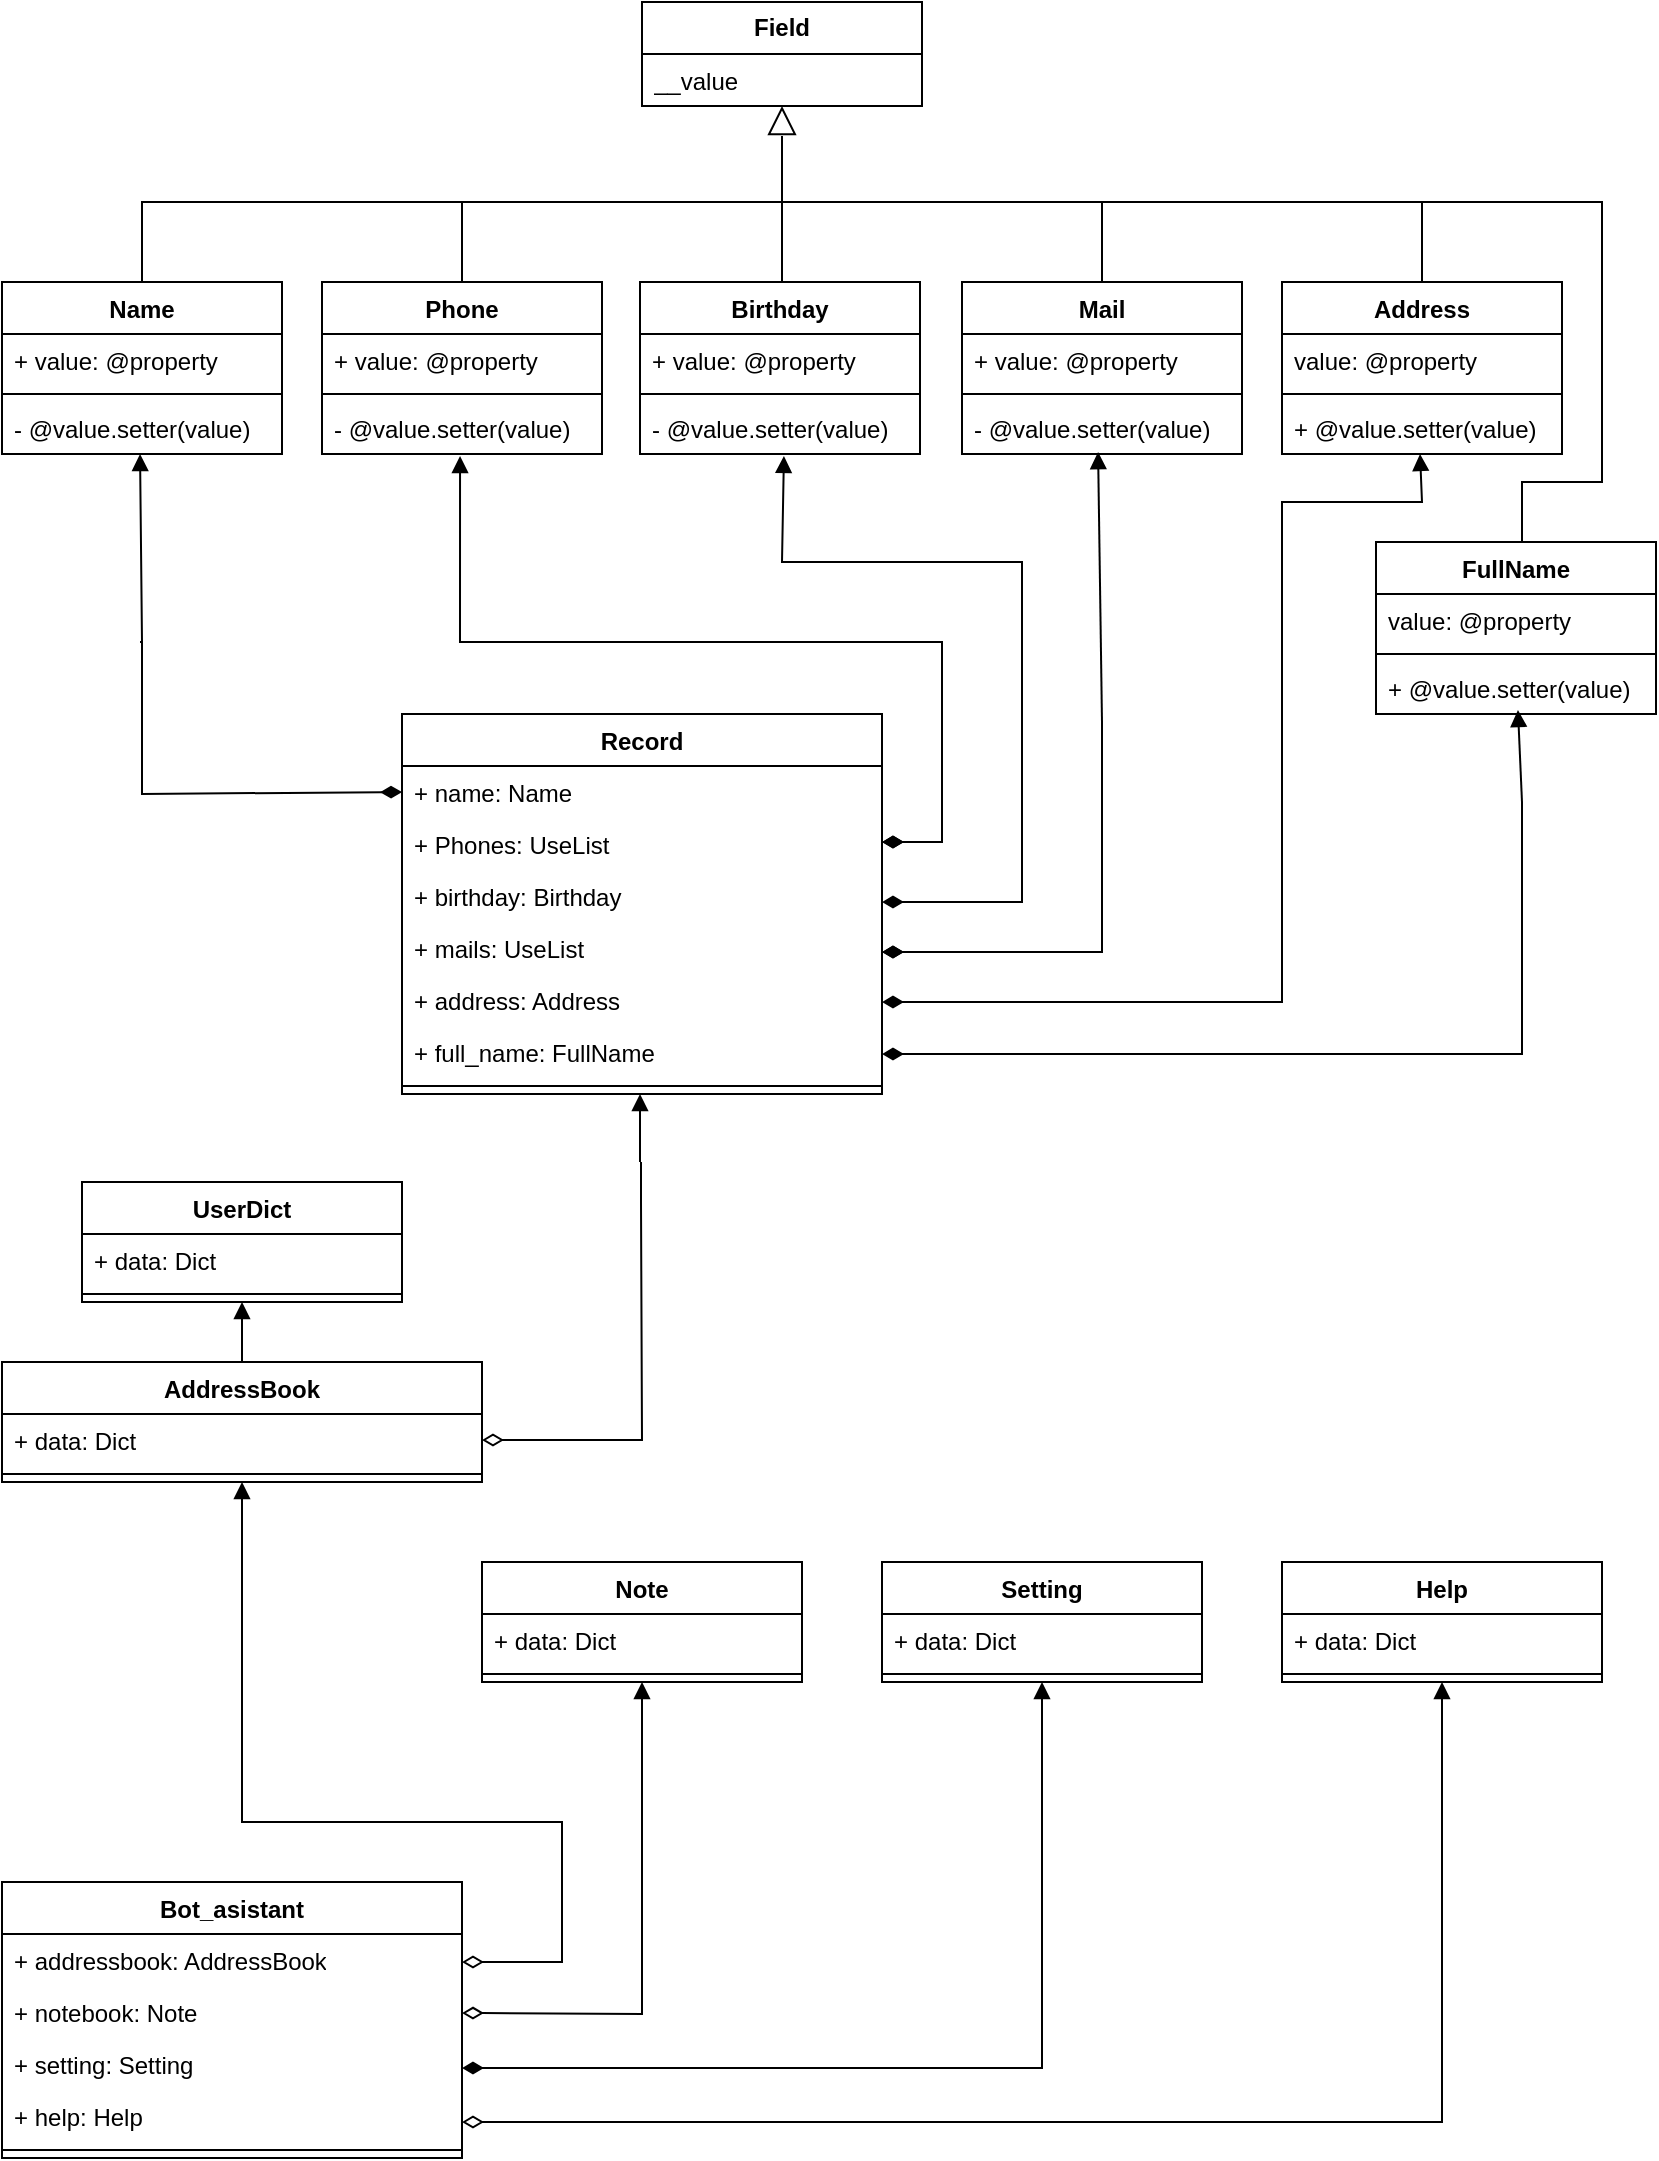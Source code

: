 <mxfile version="21.4.0" type="device">
  <diagram id="C5RBs43oDa-KdzZeNtuy" name="Page-1">
    <mxGraphModel dx="1434" dy="764" grid="1" gridSize="10" guides="1" tooltips="1" connect="1" arrows="1" fold="1" page="1" pageScale="1" pageWidth="827" pageHeight="1169" math="0" shadow="0">
      <root>
        <mxCell id="WIyWlLk6GJQsqaUBKTNV-0" />
        <mxCell id="WIyWlLk6GJQsqaUBKTNV-1" parent="WIyWlLk6GJQsqaUBKTNV-0" />
        <mxCell id="6pzcDdcNmTCKrj9XFWIm-0" value="&lt;b&gt;Field&lt;/b&gt;" style="swimlane;fontStyle=0;childLayout=stackLayout;horizontal=1;startSize=26;fillColor=none;horizontalStack=0;resizeParent=1;resizeParentMax=0;resizeLast=0;collapsible=1;marginBottom=0;whiteSpace=wrap;html=1;" parent="WIyWlLk6GJQsqaUBKTNV-1" vertex="1">
          <mxGeometry x="320" width="140" height="52" as="geometry" />
        </mxCell>
        <mxCell id="6pzcDdcNmTCKrj9XFWIm-1" value="__value" style="text;strokeColor=none;fillColor=none;align=left;verticalAlign=top;spacingLeft=4;spacingRight=4;overflow=hidden;rotatable=0;points=[[0,0.5],[1,0.5]];portConstraint=eastwest;whiteSpace=wrap;html=1;" parent="6pzcDdcNmTCKrj9XFWIm-0" vertex="1">
          <mxGeometry y="26" width="140" height="26" as="geometry" />
        </mxCell>
        <mxCell id="6pzcDdcNmTCKrj9XFWIm-8" value="Name" style="swimlane;fontStyle=1;align=center;verticalAlign=top;childLayout=stackLayout;horizontal=1;startSize=26;horizontalStack=0;resizeParent=1;resizeParentMax=0;resizeLast=0;collapsible=1;marginBottom=0;whiteSpace=wrap;html=1;" parent="WIyWlLk6GJQsqaUBKTNV-1" vertex="1">
          <mxGeometry y="140" width="140" height="86" as="geometry" />
        </mxCell>
        <mxCell id="6pzcDdcNmTCKrj9XFWIm-9" value="+ value: @property" style="text;strokeColor=none;fillColor=none;align=left;verticalAlign=top;spacingLeft=4;spacingRight=4;overflow=hidden;rotatable=0;points=[[0,0.5],[1,0.5]];portConstraint=eastwest;whiteSpace=wrap;html=1;" parent="6pzcDdcNmTCKrj9XFWIm-8" vertex="1">
          <mxGeometry y="26" width="140" height="26" as="geometry" />
        </mxCell>
        <mxCell id="6pzcDdcNmTCKrj9XFWIm-10" value="" style="line;strokeWidth=1;fillColor=none;align=left;verticalAlign=middle;spacingTop=-1;spacingLeft=3;spacingRight=3;rotatable=0;labelPosition=right;points=[];portConstraint=eastwest;strokeColor=inherit;" parent="6pzcDdcNmTCKrj9XFWIm-8" vertex="1">
          <mxGeometry y="52" width="140" height="8" as="geometry" />
        </mxCell>
        <mxCell id="6pzcDdcNmTCKrj9XFWIm-11" value="- @value.setter(value)" style="text;strokeColor=none;fillColor=none;align=left;verticalAlign=top;spacingLeft=4;spacingRight=4;overflow=hidden;rotatable=0;points=[[0,0.5],[1,0.5]];portConstraint=eastwest;whiteSpace=wrap;html=1;" parent="6pzcDdcNmTCKrj9XFWIm-8" vertex="1">
          <mxGeometry y="60" width="140" height="26" as="geometry" />
        </mxCell>
        <mxCell id="6pzcDdcNmTCKrj9XFWIm-12" value="Phone" style="swimlane;fontStyle=1;align=center;verticalAlign=top;childLayout=stackLayout;horizontal=1;startSize=26;horizontalStack=0;resizeParent=1;resizeParentMax=0;resizeLast=0;collapsible=1;marginBottom=0;whiteSpace=wrap;html=1;" parent="WIyWlLk6GJQsqaUBKTNV-1" vertex="1">
          <mxGeometry x="160" y="140" width="140" height="86" as="geometry" />
        </mxCell>
        <mxCell id="6pzcDdcNmTCKrj9XFWIm-13" value="+ value: @property" style="text;strokeColor=none;fillColor=none;align=left;verticalAlign=top;spacingLeft=4;spacingRight=4;overflow=hidden;rotatable=0;points=[[0,0.5],[1,0.5]];portConstraint=eastwest;whiteSpace=wrap;html=1;" parent="6pzcDdcNmTCKrj9XFWIm-12" vertex="1">
          <mxGeometry y="26" width="140" height="26" as="geometry" />
        </mxCell>
        <mxCell id="6pzcDdcNmTCKrj9XFWIm-14" value="" style="line;strokeWidth=1;fillColor=none;align=left;verticalAlign=middle;spacingTop=-1;spacingLeft=3;spacingRight=3;rotatable=0;labelPosition=right;points=[];portConstraint=eastwest;strokeColor=inherit;" parent="6pzcDdcNmTCKrj9XFWIm-12" vertex="1">
          <mxGeometry y="52" width="140" height="8" as="geometry" />
        </mxCell>
        <mxCell id="6pzcDdcNmTCKrj9XFWIm-15" value="- @value.setter(value)" style="text;strokeColor=none;fillColor=none;align=left;verticalAlign=top;spacingLeft=4;spacingRight=4;overflow=hidden;rotatable=0;points=[[0,0.5],[1,0.5]];portConstraint=eastwest;whiteSpace=wrap;html=1;" parent="6pzcDdcNmTCKrj9XFWIm-12" vertex="1">
          <mxGeometry y="60" width="140" height="26" as="geometry" />
        </mxCell>
        <mxCell id="6pzcDdcNmTCKrj9XFWIm-16" value="Birthday" style="swimlane;fontStyle=1;align=center;verticalAlign=top;childLayout=stackLayout;horizontal=1;startSize=26;horizontalStack=0;resizeParent=1;resizeParentMax=0;resizeLast=0;collapsible=1;marginBottom=0;whiteSpace=wrap;html=1;" parent="WIyWlLk6GJQsqaUBKTNV-1" vertex="1">
          <mxGeometry x="319" y="140" width="140" height="86" as="geometry" />
        </mxCell>
        <mxCell id="6pzcDdcNmTCKrj9XFWIm-17" value="+ value: @property" style="text;strokeColor=none;fillColor=none;align=left;verticalAlign=top;spacingLeft=4;spacingRight=4;overflow=hidden;rotatable=0;points=[[0,0.5],[1,0.5]];portConstraint=eastwest;whiteSpace=wrap;html=1;" parent="6pzcDdcNmTCKrj9XFWIm-16" vertex="1">
          <mxGeometry y="26" width="140" height="26" as="geometry" />
        </mxCell>
        <mxCell id="6pzcDdcNmTCKrj9XFWIm-18" value="" style="line;strokeWidth=1;fillColor=none;align=left;verticalAlign=middle;spacingTop=-1;spacingLeft=3;spacingRight=3;rotatable=0;labelPosition=right;points=[];portConstraint=eastwest;strokeColor=inherit;" parent="6pzcDdcNmTCKrj9XFWIm-16" vertex="1">
          <mxGeometry y="52" width="140" height="8" as="geometry" />
        </mxCell>
        <mxCell id="6pzcDdcNmTCKrj9XFWIm-19" value="- @value.setter(value)" style="text;strokeColor=none;fillColor=none;align=left;verticalAlign=top;spacingLeft=4;spacingRight=4;overflow=hidden;rotatable=0;points=[[0,0.5],[1,0.5]];portConstraint=eastwest;whiteSpace=wrap;html=1;" parent="6pzcDdcNmTCKrj9XFWIm-16" vertex="1">
          <mxGeometry y="60" width="140" height="26" as="geometry" />
        </mxCell>
        <mxCell id="6pzcDdcNmTCKrj9XFWIm-20" value="Mail" style="swimlane;fontStyle=1;align=center;verticalAlign=top;childLayout=stackLayout;horizontal=1;startSize=26;horizontalStack=0;resizeParent=1;resizeParentMax=0;resizeLast=0;collapsible=1;marginBottom=0;whiteSpace=wrap;html=1;" parent="WIyWlLk6GJQsqaUBKTNV-1" vertex="1">
          <mxGeometry x="480" y="140" width="140" height="86" as="geometry" />
        </mxCell>
        <mxCell id="6pzcDdcNmTCKrj9XFWIm-21" value="+ value: @property" style="text;strokeColor=none;fillColor=none;align=left;verticalAlign=top;spacingLeft=4;spacingRight=4;overflow=hidden;rotatable=0;points=[[0,0.5],[1,0.5]];portConstraint=eastwest;whiteSpace=wrap;html=1;" parent="6pzcDdcNmTCKrj9XFWIm-20" vertex="1">
          <mxGeometry y="26" width="140" height="26" as="geometry" />
        </mxCell>
        <mxCell id="6pzcDdcNmTCKrj9XFWIm-22" value="" style="line;strokeWidth=1;fillColor=none;align=left;verticalAlign=middle;spacingTop=-1;spacingLeft=3;spacingRight=3;rotatable=0;labelPosition=right;points=[];portConstraint=eastwest;strokeColor=inherit;" parent="6pzcDdcNmTCKrj9XFWIm-20" vertex="1">
          <mxGeometry y="52" width="140" height="8" as="geometry" />
        </mxCell>
        <mxCell id="6pzcDdcNmTCKrj9XFWIm-23" value="- @value.setter(value)" style="text;strokeColor=none;fillColor=none;align=left;verticalAlign=top;spacingLeft=4;spacingRight=4;overflow=hidden;rotatable=0;points=[[0,0.5],[1,0.5]];portConstraint=eastwest;whiteSpace=wrap;html=1;" parent="6pzcDdcNmTCKrj9XFWIm-20" vertex="1">
          <mxGeometry y="60" width="140" height="26" as="geometry" />
        </mxCell>
        <mxCell id="6pzcDdcNmTCKrj9XFWIm-24" value="Address" style="swimlane;fontStyle=1;align=center;verticalAlign=top;childLayout=stackLayout;horizontal=1;startSize=26;horizontalStack=0;resizeParent=1;resizeParentMax=0;resizeLast=0;collapsible=1;marginBottom=0;whiteSpace=wrap;html=1;" parent="WIyWlLk6GJQsqaUBKTNV-1" vertex="1">
          <mxGeometry x="640" y="140" width="140" height="86" as="geometry" />
        </mxCell>
        <mxCell id="6pzcDdcNmTCKrj9XFWIm-25" value="value: @property" style="text;strokeColor=none;fillColor=none;align=left;verticalAlign=top;spacingLeft=4;spacingRight=4;overflow=hidden;rotatable=0;points=[[0,0.5],[1,0.5]];portConstraint=eastwest;whiteSpace=wrap;html=1;" parent="6pzcDdcNmTCKrj9XFWIm-24" vertex="1">
          <mxGeometry y="26" width="140" height="26" as="geometry" />
        </mxCell>
        <mxCell id="6pzcDdcNmTCKrj9XFWIm-26" value="" style="line;strokeWidth=1;fillColor=none;align=left;verticalAlign=middle;spacingTop=-1;spacingLeft=3;spacingRight=3;rotatable=0;labelPosition=right;points=[];portConstraint=eastwest;strokeColor=inherit;" parent="6pzcDdcNmTCKrj9XFWIm-24" vertex="1">
          <mxGeometry y="52" width="140" height="8" as="geometry" />
        </mxCell>
        <mxCell id="6pzcDdcNmTCKrj9XFWIm-27" value="+ @value.setter(value)" style="text;strokeColor=none;fillColor=none;align=left;verticalAlign=top;spacingLeft=4;spacingRight=4;overflow=hidden;rotatable=0;points=[[0,0.5],[1,0.5]];portConstraint=eastwest;whiteSpace=wrap;html=1;" parent="6pzcDdcNmTCKrj9XFWIm-24" vertex="1">
          <mxGeometry y="60" width="140" height="26" as="geometry" />
        </mxCell>
        <mxCell id="6pzcDdcNmTCKrj9XFWIm-28" value="FullName" style="swimlane;fontStyle=1;align=center;verticalAlign=top;childLayout=stackLayout;horizontal=1;startSize=26;horizontalStack=0;resizeParent=1;resizeParentMax=0;resizeLast=0;collapsible=1;marginBottom=0;whiteSpace=wrap;html=1;" parent="WIyWlLk6GJQsqaUBKTNV-1" vertex="1">
          <mxGeometry x="687" y="270" width="140" height="86" as="geometry" />
        </mxCell>
        <mxCell id="6pzcDdcNmTCKrj9XFWIm-29" value="value: @property" style="text;strokeColor=none;fillColor=none;align=left;verticalAlign=top;spacingLeft=4;spacingRight=4;overflow=hidden;rotatable=0;points=[[0,0.5],[1,0.5]];portConstraint=eastwest;whiteSpace=wrap;html=1;" parent="6pzcDdcNmTCKrj9XFWIm-28" vertex="1">
          <mxGeometry y="26" width="140" height="26" as="geometry" />
        </mxCell>
        <mxCell id="6pzcDdcNmTCKrj9XFWIm-30" value="" style="line;strokeWidth=1;fillColor=none;align=left;verticalAlign=middle;spacingTop=-1;spacingLeft=3;spacingRight=3;rotatable=0;labelPosition=right;points=[];portConstraint=eastwest;strokeColor=inherit;" parent="6pzcDdcNmTCKrj9XFWIm-28" vertex="1">
          <mxGeometry y="52" width="140" height="8" as="geometry" />
        </mxCell>
        <mxCell id="6pzcDdcNmTCKrj9XFWIm-31" value="+ @value.setter(value)" style="text;strokeColor=none;fillColor=none;align=left;verticalAlign=top;spacingLeft=4;spacingRight=4;overflow=hidden;rotatable=0;points=[[0,0.5],[1,0.5]];portConstraint=eastwest;whiteSpace=wrap;html=1;" parent="6pzcDdcNmTCKrj9XFWIm-28" vertex="1">
          <mxGeometry y="60" width="140" height="26" as="geometry" />
        </mxCell>
        <mxCell id="6pzcDdcNmTCKrj9XFWIm-57" value="Record" style="swimlane;fontStyle=1;align=center;verticalAlign=top;childLayout=stackLayout;horizontal=1;startSize=26;horizontalStack=0;resizeParent=1;resizeParentMax=0;resizeLast=0;collapsible=1;marginBottom=0;whiteSpace=wrap;html=1;" parent="WIyWlLk6GJQsqaUBKTNV-1" vertex="1">
          <mxGeometry x="200" y="356" width="240" height="190" as="geometry">
            <mxRectangle x="200" y="356" width="80" height="30" as="alternateBounds" />
          </mxGeometry>
        </mxCell>
        <mxCell id="6pzcDdcNmTCKrj9XFWIm-58" value="+ name: Name" style="text;strokeColor=none;fillColor=none;align=left;verticalAlign=top;spacingLeft=4;spacingRight=4;overflow=hidden;rotatable=0;points=[[0,0.5],[1,0.5]];portConstraint=eastwest;whiteSpace=wrap;html=1;" parent="6pzcDdcNmTCKrj9XFWIm-57" vertex="1">
          <mxGeometry y="26" width="240" height="26" as="geometry" />
        </mxCell>
        <mxCell id="6pzcDdcNmTCKrj9XFWIm-61" value="+ Phones: UseList" style="text;strokeColor=none;fillColor=none;align=left;verticalAlign=top;spacingLeft=4;spacingRight=4;overflow=hidden;rotatable=0;points=[[0,0.5],[1,0.5]];portConstraint=eastwest;whiteSpace=wrap;html=1;" parent="6pzcDdcNmTCKrj9XFWIm-57" vertex="1">
          <mxGeometry y="52" width="240" height="26" as="geometry" />
        </mxCell>
        <mxCell id="6pzcDdcNmTCKrj9XFWIm-62" value="+ birthday: Birthday" style="text;strokeColor=none;fillColor=none;align=left;verticalAlign=top;spacingLeft=4;spacingRight=4;overflow=hidden;rotatable=0;points=[[0,0.5],[1,0.5]];portConstraint=eastwest;whiteSpace=wrap;html=1;" parent="6pzcDdcNmTCKrj9XFWIm-57" vertex="1">
          <mxGeometry y="78" width="240" height="26" as="geometry" />
        </mxCell>
        <mxCell id="6pzcDdcNmTCKrj9XFWIm-65" value="+ mails: UseList" style="text;strokeColor=none;fillColor=none;align=left;verticalAlign=top;spacingLeft=4;spacingRight=4;overflow=hidden;rotatable=0;points=[[0,0.5],[1,0.5]];portConstraint=eastwest;whiteSpace=wrap;html=1;" parent="6pzcDdcNmTCKrj9XFWIm-57" vertex="1">
          <mxGeometry y="104" width="240" height="26" as="geometry" />
        </mxCell>
        <mxCell id="6pzcDdcNmTCKrj9XFWIm-64" value="+ address: Address" style="text;strokeColor=none;fillColor=none;align=left;verticalAlign=top;spacingLeft=4;spacingRight=4;overflow=hidden;rotatable=0;points=[[0,0.5],[1,0.5]];portConstraint=eastwest;whiteSpace=wrap;html=1;" parent="6pzcDdcNmTCKrj9XFWIm-57" vertex="1">
          <mxGeometry y="130" width="240" height="26" as="geometry" />
        </mxCell>
        <mxCell id="6pzcDdcNmTCKrj9XFWIm-63" value="+ full_name: FullName" style="text;strokeColor=none;fillColor=none;align=left;verticalAlign=top;spacingLeft=4;spacingRight=4;overflow=hidden;rotatable=0;points=[[0,0.5],[1,0.5]];portConstraint=eastwest;whiteSpace=wrap;html=1;" parent="6pzcDdcNmTCKrj9XFWIm-57" vertex="1">
          <mxGeometry y="156" width="240" height="26" as="geometry" />
        </mxCell>
        <mxCell id="6pzcDdcNmTCKrj9XFWIm-59" value="" style="line;strokeWidth=1;fillColor=none;align=left;verticalAlign=middle;spacingTop=-1;spacingLeft=3;spacingRight=3;rotatable=0;labelPosition=right;points=[];portConstraint=eastwest;strokeColor=inherit;" parent="6pzcDdcNmTCKrj9XFWIm-57" vertex="1">
          <mxGeometry y="182" width="240" height="8" as="geometry" />
        </mxCell>
        <mxCell id="6pzcDdcNmTCKrj9XFWIm-72" value="" style="endArrow=none;startArrow=diamondThin;endFill=0;startFill=0;html=1;verticalAlign=bottom;labelBackgroundColor=none;strokeWidth=1;startSize=8;endSize=8;rounded=0;" parent="WIyWlLk6GJQsqaUBKTNV-1" edge="1">
          <mxGeometry width="160" relative="1" as="geometry">
            <mxPoint x="440" y="420" as="sourcePoint" />
            <mxPoint x="470" y="360" as="targetPoint" />
            <Array as="points">
              <mxPoint x="470" y="420" />
            </Array>
          </mxGeometry>
        </mxCell>
        <mxCell id="6pzcDdcNmTCKrj9XFWIm-74" value="" style="endArrow=none;startArrow=diamondThin;endFill=0;startFill=0;html=1;verticalAlign=bottom;labelBackgroundColor=none;strokeWidth=1;startSize=8;endSize=8;rounded=0;" parent="WIyWlLk6GJQsqaUBKTNV-1" edge="1">
          <mxGeometry width="160" relative="1" as="geometry">
            <mxPoint x="440" y="475" as="sourcePoint" />
            <mxPoint x="550" y="360" as="targetPoint" />
            <Array as="points">
              <mxPoint x="550" y="475" />
            </Array>
          </mxGeometry>
        </mxCell>
        <mxCell id="6pzcDdcNmTCKrj9XFWIm-76" value="" style="endArrow=none;startArrow=diamondThin;endFill=0;startFill=1;html=1;verticalAlign=bottom;labelBackgroundColor=none;strokeWidth=1;startSize=8;endSize=8;rounded=0;exitX=0;exitY=0.5;exitDx=0;exitDy=0;" parent="WIyWlLk6GJQsqaUBKTNV-1" source="6pzcDdcNmTCKrj9XFWIm-58" edge="1">
          <mxGeometry width="160" relative="1" as="geometry">
            <mxPoint x="240" y="396" as="sourcePoint" />
            <mxPoint x="70" y="320" as="targetPoint" />
            <Array as="points">
              <mxPoint x="70" y="396" />
            </Array>
          </mxGeometry>
        </mxCell>
        <mxCell id="6pzcDdcNmTCKrj9XFWIm-77" value="" style="endArrow=none;startArrow=diamondThin;endFill=0;startFill=1;html=1;verticalAlign=bottom;labelBackgroundColor=none;strokeWidth=1;startSize=8;endSize=8;rounded=0;" parent="WIyWlLk6GJQsqaUBKTNV-1" edge="1">
          <mxGeometry width="160" relative="1" as="geometry">
            <mxPoint x="440" y="450" as="sourcePoint" />
            <mxPoint x="510" y="360" as="targetPoint" />
            <Array as="points">
              <mxPoint x="510" y="450" />
            </Array>
          </mxGeometry>
        </mxCell>
        <mxCell id="6pzcDdcNmTCKrj9XFWIm-78" value="" style="endArrow=none;startArrow=diamondThin;endFill=0;startFill=1;html=1;verticalAlign=bottom;labelBackgroundColor=none;strokeWidth=1;startSize=8;endSize=8;rounded=0;" parent="WIyWlLk6GJQsqaUBKTNV-1" edge="1">
          <mxGeometry width="160" relative="1" as="geometry">
            <mxPoint x="440" y="500" as="sourcePoint" />
            <mxPoint x="640" y="360" as="targetPoint" />
            <Array as="points">
              <mxPoint x="640" y="500" />
            </Array>
          </mxGeometry>
        </mxCell>
        <mxCell id="6pzcDdcNmTCKrj9XFWIm-79" value="" style="endArrow=none;startArrow=diamondThin;endFill=0;startFill=1;html=1;verticalAlign=bottom;labelBackgroundColor=none;strokeWidth=1;startSize=8;endSize=8;rounded=0;" parent="WIyWlLk6GJQsqaUBKTNV-1" edge="1">
          <mxGeometry width="160" relative="1" as="geometry">
            <mxPoint x="440" y="526" as="sourcePoint" />
            <mxPoint x="760" y="400" as="targetPoint" />
            <Array as="points">
              <mxPoint x="760" y="526" />
            </Array>
          </mxGeometry>
        </mxCell>
        <mxCell id="6pzcDdcNmTCKrj9XFWIm-80" value="" style="html=1;verticalAlign=bottom;labelBackgroundColor=none;endArrow=block;endFill=1;rounded=0;entryX=0.493;entryY=1;entryDx=0;entryDy=0;entryPerimeter=0;" parent="WIyWlLk6GJQsqaUBKTNV-1" target="6pzcDdcNmTCKrj9XFWIm-11" edge="1">
          <mxGeometry width="160" relative="1" as="geometry">
            <mxPoint x="69" y="320" as="sourcePoint" />
            <mxPoint x="350" y="320" as="targetPoint" />
            <Array as="points">
              <mxPoint x="70" y="320" />
            </Array>
          </mxGeometry>
        </mxCell>
        <mxCell id="6pzcDdcNmTCKrj9XFWIm-81" value="" style="html=1;verticalAlign=bottom;labelBackgroundColor=none;endArrow=block;endFill=1;rounded=0;entryX=0.493;entryY=1.038;entryDx=0;entryDy=0;entryPerimeter=0;" parent="WIyWlLk6GJQsqaUBKTNV-1" target="6pzcDdcNmTCKrj9XFWIm-15" edge="1">
          <mxGeometry width="160" relative="1" as="geometry">
            <mxPoint x="470" y="360" as="sourcePoint" />
            <mxPoint x="370" y="270" as="targetPoint" />
            <Array as="points">
              <mxPoint x="470" y="320" />
              <mxPoint x="229" y="320" />
            </Array>
          </mxGeometry>
        </mxCell>
        <mxCell id="6pzcDdcNmTCKrj9XFWIm-82" value="" style="html=1;verticalAlign=bottom;labelBackgroundColor=none;endArrow=block;endFill=1;rounded=0;entryX=0.514;entryY=1.038;entryDx=0;entryDy=0;entryPerimeter=0;" parent="WIyWlLk6GJQsqaUBKTNV-1" target="6pzcDdcNmTCKrj9XFWIm-19" edge="1">
          <mxGeometry width="160" relative="1" as="geometry">
            <mxPoint x="510" y="360" as="sourcePoint" />
            <mxPoint x="460" y="320" as="targetPoint" />
            <Array as="points">
              <mxPoint x="510" y="280" />
              <mxPoint x="390" y="280" />
            </Array>
          </mxGeometry>
        </mxCell>
        <mxCell id="6pzcDdcNmTCKrj9XFWIm-83" value="" style="html=1;verticalAlign=bottom;labelBackgroundColor=none;endArrow=block;endFill=1;rounded=0;entryX=0.486;entryY=0.962;entryDx=0;entryDy=0;entryPerimeter=0;" parent="WIyWlLk6GJQsqaUBKTNV-1" target="6pzcDdcNmTCKrj9XFWIm-23" edge="1">
          <mxGeometry width="160" relative="1" as="geometry">
            <mxPoint x="550" y="360" as="sourcePoint" />
            <mxPoint x="600" y="290" as="targetPoint" />
          </mxGeometry>
        </mxCell>
        <mxCell id="6pzcDdcNmTCKrj9XFWIm-84" value="" style="html=1;verticalAlign=bottom;labelBackgroundColor=none;endArrow=block;endFill=1;rounded=0;entryX=0.493;entryY=1;entryDx=0;entryDy=0;entryPerimeter=0;" parent="WIyWlLk6GJQsqaUBKTNV-1" target="6pzcDdcNmTCKrj9XFWIm-27" edge="1">
          <mxGeometry width="160" relative="1" as="geometry">
            <mxPoint x="640" y="360" as="sourcePoint" />
            <mxPoint x="640" y="340" as="targetPoint" />
            <Array as="points">
              <mxPoint x="640" y="250" />
              <mxPoint x="710" y="250" />
            </Array>
          </mxGeometry>
        </mxCell>
        <mxCell id="6pzcDdcNmTCKrj9XFWIm-85" value="" style="html=1;verticalAlign=bottom;labelBackgroundColor=none;endArrow=block;endFill=1;rounded=0;entryX=0.507;entryY=0.923;entryDx=0;entryDy=0;entryPerimeter=0;" parent="WIyWlLk6GJQsqaUBKTNV-1" target="6pzcDdcNmTCKrj9XFWIm-31" edge="1">
          <mxGeometry width="160" relative="1" as="geometry">
            <mxPoint x="760" y="400" as="sourcePoint" />
            <mxPoint x="820" y="380" as="targetPoint" />
          </mxGeometry>
        </mxCell>
        <mxCell id="6pzcDdcNmTCKrj9XFWIm-120" value="AddressBook" style="swimlane;fontStyle=1;align=center;verticalAlign=top;childLayout=stackLayout;horizontal=1;startSize=26;horizontalStack=0;resizeParent=1;resizeParentMax=0;resizeLast=0;collapsible=1;marginBottom=0;whiteSpace=wrap;html=1;" parent="WIyWlLk6GJQsqaUBKTNV-1" vertex="1">
          <mxGeometry y="680" width="240" height="60" as="geometry" />
        </mxCell>
        <mxCell id="6pzcDdcNmTCKrj9XFWIm-121" value="+ data: Dict" style="text;strokeColor=none;fillColor=none;align=left;verticalAlign=top;spacingLeft=4;spacingRight=4;overflow=hidden;rotatable=0;points=[[0,0.5],[1,0.5]];portConstraint=eastwest;whiteSpace=wrap;html=1;" parent="6pzcDdcNmTCKrj9XFWIm-120" vertex="1">
          <mxGeometry y="26" width="240" height="26" as="geometry" />
        </mxCell>
        <mxCell id="6pzcDdcNmTCKrj9XFWIm-127" value="" style="line;strokeWidth=1;fillColor=none;align=left;verticalAlign=middle;spacingTop=-1;spacingLeft=3;spacingRight=3;rotatable=0;labelPosition=right;points=[];portConstraint=eastwest;strokeColor=inherit;" parent="6pzcDdcNmTCKrj9XFWIm-120" vertex="1">
          <mxGeometry y="52" width="240" height="8" as="geometry" />
        </mxCell>
        <mxCell id="6pzcDdcNmTCKrj9XFWIm-143" value="UserDict" style="swimlane;fontStyle=1;align=center;verticalAlign=top;childLayout=stackLayout;horizontal=1;startSize=26;horizontalStack=0;resizeParent=1;resizeParentMax=0;resizeLast=0;collapsible=1;marginBottom=0;whiteSpace=wrap;html=1;" parent="WIyWlLk6GJQsqaUBKTNV-1" vertex="1">
          <mxGeometry x="40" y="590" width="160" height="60" as="geometry" />
        </mxCell>
        <mxCell id="6pzcDdcNmTCKrj9XFWIm-144" value="+ data: Dict" style="text;strokeColor=none;fillColor=none;align=left;verticalAlign=top;spacingLeft=4;spacingRight=4;overflow=hidden;rotatable=0;points=[[0,0.5],[1,0.5]];portConstraint=eastwest;whiteSpace=wrap;html=1;" parent="6pzcDdcNmTCKrj9XFWIm-143" vertex="1">
          <mxGeometry y="26" width="160" height="26" as="geometry" />
        </mxCell>
        <mxCell id="6pzcDdcNmTCKrj9XFWIm-145" value="" style="line;strokeWidth=1;fillColor=none;align=left;verticalAlign=middle;spacingTop=-1;spacingLeft=3;spacingRight=3;rotatable=0;labelPosition=right;points=[];portConstraint=eastwest;strokeColor=inherit;" parent="6pzcDdcNmTCKrj9XFWIm-143" vertex="1">
          <mxGeometry y="52" width="160" height="8" as="geometry" />
        </mxCell>
        <mxCell id="6pzcDdcNmTCKrj9XFWIm-147" value="" style="html=1;verticalAlign=bottom;labelBackgroundColor=none;endArrow=block;endFill=1;rounded=0;entryX=0.5;entryY=1;entryDx=0;entryDy=0;exitX=0.5;exitY=0;exitDx=0;exitDy=0;" parent="WIyWlLk6GJQsqaUBKTNV-1" source="6pzcDdcNmTCKrj9XFWIm-120" target="6pzcDdcNmTCKrj9XFWIm-143" edge="1">
          <mxGeometry width="160" relative="1" as="geometry">
            <mxPoint x="440" y="810" as="sourcePoint" />
            <mxPoint x="129.04" y="805.012" as="targetPoint" />
            <Array as="points" />
          </mxGeometry>
        </mxCell>
        <mxCell id="6pzcDdcNmTCKrj9XFWIm-148" value="" style="endArrow=none;startArrow=diamondThin;endFill=0;startFill=0;html=1;verticalAlign=bottom;labelBackgroundColor=none;strokeWidth=1;startSize=8;endSize=8;rounded=0;exitX=1;exitY=0.5;exitDx=0;exitDy=0;" parent="WIyWlLk6GJQsqaUBKTNV-1" source="6pzcDdcNmTCKrj9XFWIm-121" edge="1">
          <mxGeometry width="160" relative="1" as="geometry">
            <mxPoint x="319.5" y="680" as="sourcePoint" />
            <mxPoint x="319.5" y="580" as="targetPoint" />
            <Array as="points">
              <mxPoint x="320" y="719" />
              <mxPoint x="319.5" y="600" />
            </Array>
          </mxGeometry>
        </mxCell>
        <mxCell id="6pzcDdcNmTCKrj9XFWIm-150" value="" style="html=1;verticalAlign=bottom;labelBackgroundColor=none;endArrow=block;endFill=1;rounded=0;" parent="WIyWlLk6GJQsqaUBKTNV-1" edge="1">
          <mxGeometry width="160" relative="1" as="geometry">
            <mxPoint x="319" y="580" as="sourcePoint" />
            <mxPoint x="319" y="546" as="targetPoint" />
          </mxGeometry>
        </mxCell>
        <mxCell id="6pzcDdcNmTCKrj9XFWIm-151" value="Bot_asistant" style="swimlane;fontStyle=1;align=center;verticalAlign=top;childLayout=stackLayout;horizontal=1;startSize=26;horizontalStack=0;resizeParent=1;resizeParentMax=0;resizeLast=0;collapsible=1;marginBottom=0;whiteSpace=wrap;html=1;" parent="WIyWlLk6GJQsqaUBKTNV-1" vertex="1">
          <mxGeometry y="940" width="230" height="138" as="geometry" />
        </mxCell>
        <mxCell id="6pzcDdcNmTCKrj9XFWIm-152" value="+ addressbook: AddressBook" style="text;strokeColor=none;fillColor=none;align=left;verticalAlign=top;spacingLeft=4;spacingRight=4;overflow=hidden;rotatable=0;points=[[0,0.5],[1,0.5]];portConstraint=eastwest;whiteSpace=wrap;html=1;" parent="6pzcDdcNmTCKrj9XFWIm-151" vertex="1">
          <mxGeometry y="26" width="230" height="26" as="geometry" />
        </mxCell>
        <mxCell id="6pzcDdcNmTCKrj9XFWIm-155" value="+ notebook: Note" style="text;strokeColor=none;fillColor=none;align=left;verticalAlign=top;spacingLeft=4;spacingRight=4;overflow=hidden;rotatable=0;points=[[0,0.5],[1,0.5]];portConstraint=eastwest;whiteSpace=wrap;html=1;" parent="6pzcDdcNmTCKrj9XFWIm-151" vertex="1">
          <mxGeometry y="52" width="230" height="26" as="geometry" />
        </mxCell>
        <mxCell id="6pzcDdcNmTCKrj9XFWIm-154" value="+ setting: Setting" style="text;strokeColor=none;fillColor=none;align=left;verticalAlign=top;spacingLeft=4;spacingRight=4;overflow=hidden;rotatable=0;points=[[0,0.5],[1,0.5]];portConstraint=eastwest;whiteSpace=wrap;html=1;" parent="6pzcDdcNmTCKrj9XFWIm-151" vertex="1">
          <mxGeometry y="78" width="230" height="26" as="geometry" />
        </mxCell>
        <mxCell id="6pzcDdcNmTCKrj9XFWIm-156" value="+ help: Help" style="text;strokeColor=none;fillColor=none;align=left;verticalAlign=top;spacingLeft=4;spacingRight=4;overflow=hidden;rotatable=0;points=[[0,0.5],[1,0.5]];portConstraint=eastwest;whiteSpace=wrap;html=1;" parent="6pzcDdcNmTCKrj9XFWIm-151" vertex="1">
          <mxGeometry y="104" width="230" height="26" as="geometry" />
        </mxCell>
        <mxCell id="6pzcDdcNmTCKrj9XFWIm-153" value="" style="line;strokeWidth=1;fillColor=none;align=left;verticalAlign=middle;spacingTop=-1;spacingLeft=3;spacingRight=3;rotatable=0;labelPosition=right;points=[];portConstraint=eastwest;strokeColor=inherit;" parent="6pzcDdcNmTCKrj9XFWIm-151" vertex="1">
          <mxGeometry y="130" width="230" height="8" as="geometry" />
        </mxCell>
        <mxCell id="6pzcDdcNmTCKrj9XFWIm-157" value="" style="endArrow=none;startArrow=diamondThin;endFill=0;startFill=0;html=1;verticalAlign=bottom;labelBackgroundColor=none;strokeWidth=1;startSize=8;endSize=8;rounded=0;" parent="WIyWlLk6GJQsqaUBKTNV-1" edge="1">
          <mxGeometry width="160" relative="1" as="geometry">
            <mxPoint x="230" y="980" as="sourcePoint" />
            <mxPoint x="120" y="840" as="targetPoint" />
            <Array as="points">
              <mxPoint x="280" y="980" />
              <mxPoint x="280" y="910" />
              <mxPoint x="120" y="910" />
            </Array>
          </mxGeometry>
        </mxCell>
        <mxCell id="6pzcDdcNmTCKrj9XFWIm-158" value="" style="endArrow=none;startArrow=diamondThin;endFill=0;startFill=0;html=1;verticalAlign=bottom;labelBackgroundColor=none;strokeWidth=1;startSize=8;endSize=8;rounded=0;" parent="WIyWlLk6GJQsqaUBKTNV-1" edge="1">
          <mxGeometry width="160" relative="1" as="geometry">
            <mxPoint x="230" y="1005.5" as="sourcePoint" />
            <mxPoint x="320" y="920" as="targetPoint" />
            <Array as="points">
              <mxPoint x="320" y="1006" />
            </Array>
          </mxGeometry>
        </mxCell>
        <mxCell id="6pzcDdcNmTCKrj9XFWIm-159" value="" style="endArrow=none;startArrow=diamondThin;endFill=0;startFill=0;html=1;verticalAlign=bottom;labelBackgroundColor=none;strokeWidth=1;startSize=8;endSize=8;rounded=0;" parent="WIyWlLk6GJQsqaUBKTNV-1" edge="1">
          <mxGeometry width="160" relative="1" as="geometry">
            <mxPoint x="230" y="1060" as="sourcePoint" />
            <mxPoint x="720" y="920" as="targetPoint" />
            <Array as="points">
              <mxPoint x="720" y="1060" />
            </Array>
          </mxGeometry>
        </mxCell>
        <mxCell id="6pzcDdcNmTCKrj9XFWIm-160" value="" style="endArrow=none;startArrow=diamondThin;endFill=0;startFill=1;html=1;verticalAlign=bottom;labelBackgroundColor=none;strokeWidth=1;startSize=8;endSize=8;rounded=0;" parent="WIyWlLk6GJQsqaUBKTNV-1" edge="1">
          <mxGeometry width="160" relative="1" as="geometry">
            <mxPoint x="230" y="1033" as="sourcePoint" />
            <mxPoint x="520" y="920" as="targetPoint" />
            <Array as="points">
              <mxPoint x="520" y="1033" />
            </Array>
          </mxGeometry>
        </mxCell>
        <mxCell id="6pzcDdcNmTCKrj9XFWIm-161" value="Note" style="swimlane;fontStyle=1;align=center;verticalAlign=top;childLayout=stackLayout;horizontal=1;startSize=26;horizontalStack=0;resizeParent=1;resizeParentMax=0;resizeLast=0;collapsible=1;marginBottom=0;whiteSpace=wrap;html=1;" parent="WIyWlLk6GJQsqaUBKTNV-1" vertex="1">
          <mxGeometry x="240" y="780" width="160" height="60" as="geometry" />
        </mxCell>
        <mxCell id="6pzcDdcNmTCKrj9XFWIm-162" value="+ data: Dict" style="text;strokeColor=none;fillColor=none;align=left;verticalAlign=top;spacingLeft=4;spacingRight=4;overflow=hidden;rotatable=0;points=[[0,0.5],[1,0.5]];portConstraint=eastwest;whiteSpace=wrap;html=1;" parent="6pzcDdcNmTCKrj9XFWIm-161" vertex="1">
          <mxGeometry y="26" width="160" height="26" as="geometry" />
        </mxCell>
        <mxCell id="6pzcDdcNmTCKrj9XFWIm-163" value="" style="line;strokeWidth=1;fillColor=none;align=left;verticalAlign=middle;spacingTop=-1;spacingLeft=3;spacingRight=3;rotatable=0;labelPosition=right;points=[];portConstraint=eastwest;strokeColor=inherit;" parent="6pzcDdcNmTCKrj9XFWIm-161" vertex="1">
          <mxGeometry y="52" width="160" height="8" as="geometry" />
        </mxCell>
        <mxCell id="6pzcDdcNmTCKrj9XFWIm-164" value="Setting" style="swimlane;fontStyle=1;align=center;verticalAlign=top;childLayout=stackLayout;horizontal=1;startSize=26;horizontalStack=0;resizeParent=1;resizeParentMax=0;resizeLast=0;collapsible=1;marginBottom=0;whiteSpace=wrap;html=1;" parent="WIyWlLk6GJQsqaUBKTNV-1" vertex="1">
          <mxGeometry x="440" y="780" width="160" height="60" as="geometry" />
        </mxCell>
        <mxCell id="6pzcDdcNmTCKrj9XFWIm-165" value="+ data: Dict" style="text;strokeColor=none;fillColor=none;align=left;verticalAlign=top;spacingLeft=4;spacingRight=4;overflow=hidden;rotatable=0;points=[[0,0.5],[1,0.5]];portConstraint=eastwest;whiteSpace=wrap;html=1;" parent="6pzcDdcNmTCKrj9XFWIm-164" vertex="1">
          <mxGeometry y="26" width="160" height="26" as="geometry" />
        </mxCell>
        <mxCell id="6pzcDdcNmTCKrj9XFWIm-166" value="" style="line;strokeWidth=1;fillColor=none;align=left;verticalAlign=middle;spacingTop=-1;spacingLeft=3;spacingRight=3;rotatable=0;labelPosition=right;points=[];portConstraint=eastwest;strokeColor=inherit;" parent="6pzcDdcNmTCKrj9XFWIm-164" vertex="1">
          <mxGeometry y="52" width="160" height="8" as="geometry" />
        </mxCell>
        <mxCell id="6pzcDdcNmTCKrj9XFWIm-167" value="Help" style="swimlane;fontStyle=1;align=center;verticalAlign=top;childLayout=stackLayout;horizontal=1;startSize=26;horizontalStack=0;resizeParent=1;resizeParentMax=0;resizeLast=0;collapsible=1;marginBottom=0;whiteSpace=wrap;html=1;" parent="WIyWlLk6GJQsqaUBKTNV-1" vertex="1">
          <mxGeometry x="640" y="780" width="160" height="60" as="geometry" />
        </mxCell>
        <mxCell id="6pzcDdcNmTCKrj9XFWIm-168" value="+ data: Dict" style="text;strokeColor=none;fillColor=none;align=left;verticalAlign=top;spacingLeft=4;spacingRight=4;overflow=hidden;rotatable=0;points=[[0,0.5],[1,0.5]];portConstraint=eastwest;whiteSpace=wrap;html=1;" parent="6pzcDdcNmTCKrj9XFWIm-167" vertex="1">
          <mxGeometry y="26" width="160" height="26" as="geometry" />
        </mxCell>
        <mxCell id="6pzcDdcNmTCKrj9XFWIm-169" value="" style="line;strokeWidth=1;fillColor=none;align=left;verticalAlign=middle;spacingTop=-1;spacingLeft=3;spacingRight=3;rotatable=0;labelPosition=right;points=[];portConstraint=eastwest;strokeColor=inherit;" parent="6pzcDdcNmTCKrj9XFWIm-167" vertex="1">
          <mxGeometry y="52" width="160" height="8" as="geometry" />
        </mxCell>
        <mxCell id="6pzcDdcNmTCKrj9XFWIm-170" value="" style="html=1;verticalAlign=bottom;labelBackgroundColor=none;endArrow=block;endFill=1;rounded=0;" parent="WIyWlLk6GJQsqaUBKTNV-1" edge="1">
          <mxGeometry width="160" relative="1" as="geometry">
            <mxPoint x="120" y="840" as="sourcePoint" />
            <mxPoint x="120" y="740" as="targetPoint" />
          </mxGeometry>
        </mxCell>
        <mxCell id="6pzcDdcNmTCKrj9XFWIm-171" value="" style="html=1;verticalAlign=bottom;labelBackgroundColor=none;endArrow=block;endFill=1;rounded=0;entryX=0.5;entryY=1;entryDx=0;entryDy=0;" parent="WIyWlLk6GJQsqaUBKTNV-1" target="6pzcDdcNmTCKrj9XFWIm-161" edge="1">
          <mxGeometry width="160" relative="1" as="geometry">
            <mxPoint x="320" y="920" as="sourcePoint" />
            <mxPoint x="400" y="880" as="targetPoint" />
          </mxGeometry>
        </mxCell>
        <mxCell id="6pzcDdcNmTCKrj9XFWIm-172" value="" style="html=1;verticalAlign=bottom;labelBackgroundColor=none;endArrow=block;endFill=1;rounded=0;entryX=0.5;entryY=1;entryDx=0;entryDy=0;" parent="WIyWlLk6GJQsqaUBKTNV-1" target="6pzcDdcNmTCKrj9XFWIm-164" edge="1">
          <mxGeometry width="160" relative="1" as="geometry">
            <mxPoint x="520" y="920" as="sourcePoint" />
            <mxPoint x="600" y="900" as="targetPoint" />
          </mxGeometry>
        </mxCell>
        <mxCell id="6pzcDdcNmTCKrj9XFWIm-173" value="" style="html=1;verticalAlign=bottom;labelBackgroundColor=none;endArrow=block;endFill=1;rounded=0;entryX=0.5;entryY=1;entryDx=0;entryDy=0;" parent="WIyWlLk6GJQsqaUBKTNV-1" target="6pzcDdcNmTCKrj9XFWIm-167" edge="1">
          <mxGeometry width="160" relative="1" as="geometry">
            <mxPoint x="720" y="920" as="sourcePoint" />
            <mxPoint x="800" y="890" as="targetPoint" />
          </mxGeometry>
        </mxCell>
        <mxCell id="IWBLYwVWqCNHs7gN1Yaq-0" value="" style="endArrow=block;dashed=1;endFill=0;endSize=12;html=1;rounded=0;entryX=0.5;entryY=1;entryDx=0;entryDy=0;entryPerimeter=0;" edge="1" parent="WIyWlLk6GJQsqaUBKTNV-1" target="6pzcDdcNmTCKrj9XFWIm-1">
          <mxGeometry width="160" relative="1" as="geometry">
            <mxPoint x="390" y="70" as="sourcePoint" />
            <mxPoint x="420" y="80" as="targetPoint" />
          </mxGeometry>
        </mxCell>
        <mxCell id="IWBLYwVWqCNHs7gN1Yaq-1" value="" style="endArrow=none;html=1;rounded=0;" edge="1" parent="WIyWlLk6GJQsqaUBKTNV-1">
          <mxGeometry width="50" height="50" relative="1" as="geometry">
            <mxPoint x="390" y="100" as="sourcePoint" />
            <mxPoint x="390" y="70" as="targetPoint" />
          </mxGeometry>
        </mxCell>
        <mxCell id="IWBLYwVWqCNHs7gN1Yaq-2" value="" style="endArrow=none;html=1;rounded=0;" edge="1" parent="WIyWlLk6GJQsqaUBKTNV-1">
          <mxGeometry width="50" height="50" relative="1" as="geometry">
            <mxPoint x="70" y="140" as="sourcePoint" />
            <mxPoint x="390" y="100" as="targetPoint" />
            <Array as="points">
              <mxPoint x="70" y="100" />
            </Array>
          </mxGeometry>
        </mxCell>
        <mxCell id="IWBLYwVWqCNHs7gN1Yaq-3" value="" style="endArrow=none;html=1;rounded=0;" edge="1" parent="WIyWlLk6GJQsqaUBKTNV-1">
          <mxGeometry width="50" height="50" relative="1" as="geometry">
            <mxPoint x="230" y="140" as="sourcePoint" />
            <mxPoint x="230" y="100" as="targetPoint" />
          </mxGeometry>
        </mxCell>
        <mxCell id="IWBLYwVWqCNHs7gN1Yaq-5" value="" style="endArrow=none;html=1;rounded=0;" edge="1" parent="WIyWlLk6GJQsqaUBKTNV-1">
          <mxGeometry width="50" height="50" relative="1" as="geometry">
            <mxPoint x="390" y="140" as="sourcePoint" />
            <mxPoint x="390" y="100" as="targetPoint" />
          </mxGeometry>
        </mxCell>
        <mxCell id="IWBLYwVWqCNHs7gN1Yaq-6" value="" style="endArrow=none;html=1;rounded=0;" edge="1" parent="WIyWlLk6GJQsqaUBKTNV-1">
          <mxGeometry width="50" height="50" relative="1" as="geometry">
            <mxPoint x="710" y="140" as="sourcePoint" />
            <mxPoint x="390" y="100" as="targetPoint" />
            <Array as="points">
              <mxPoint x="710" y="100" />
            </Array>
          </mxGeometry>
        </mxCell>
        <mxCell id="IWBLYwVWqCNHs7gN1Yaq-7" value="" style="endArrow=none;html=1;rounded=0;" edge="1" parent="WIyWlLk6GJQsqaUBKTNV-1">
          <mxGeometry width="50" height="50" relative="1" as="geometry">
            <mxPoint x="550" y="140" as="sourcePoint" />
            <mxPoint x="550" y="100" as="targetPoint" />
          </mxGeometry>
        </mxCell>
        <mxCell id="IWBLYwVWqCNHs7gN1Yaq-8" value="" style="endArrow=none;html=1;rounded=0;" edge="1" parent="WIyWlLk6GJQsqaUBKTNV-1">
          <mxGeometry width="50" height="50" relative="1" as="geometry">
            <mxPoint x="760" y="270" as="sourcePoint" />
            <mxPoint x="710" y="100" as="targetPoint" />
            <Array as="points">
              <mxPoint x="760" y="240" />
              <mxPoint x="800" y="240" />
              <mxPoint x="800" y="100" />
            </Array>
          </mxGeometry>
        </mxCell>
        <mxCell id="IWBLYwVWqCNHs7gN1Yaq-9" value="" style="endArrow=none;startArrow=diamondThin;endFill=0;startFill=1;html=1;verticalAlign=bottom;labelBackgroundColor=none;strokeWidth=1;startSize=8;endSize=8;rounded=0;" edge="1" parent="WIyWlLk6GJQsqaUBKTNV-1">
          <mxGeometry width="160" relative="1" as="geometry">
            <mxPoint x="440" y="420" as="sourcePoint" />
            <mxPoint x="470" y="360" as="targetPoint" />
            <Array as="points">
              <mxPoint x="470" y="420" />
            </Array>
          </mxGeometry>
        </mxCell>
        <mxCell id="IWBLYwVWqCNHs7gN1Yaq-10" value="" style="endArrow=none;startArrow=diamondThin;endFill=0;startFill=1;html=1;verticalAlign=bottom;labelBackgroundColor=none;strokeWidth=1;startSize=8;endSize=8;rounded=0;" edge="1" parent="WIyWlLk6GJQsqaUBKTNV-1">
          <mxGeometry width="160" relative="1" as="geometry">
            <mxPoint x="440" y="475" as="sourcePoint" />
            <mxPoint x="550" y="360" as="targetPoint" />
            <Array as="points">
              <mxPoint x="550" y="475" />
            </Array>
          </mxGeometry>
        </mxCell>
      </root>
    </mxGraphModel>
  </diagram>
</mxfile>
